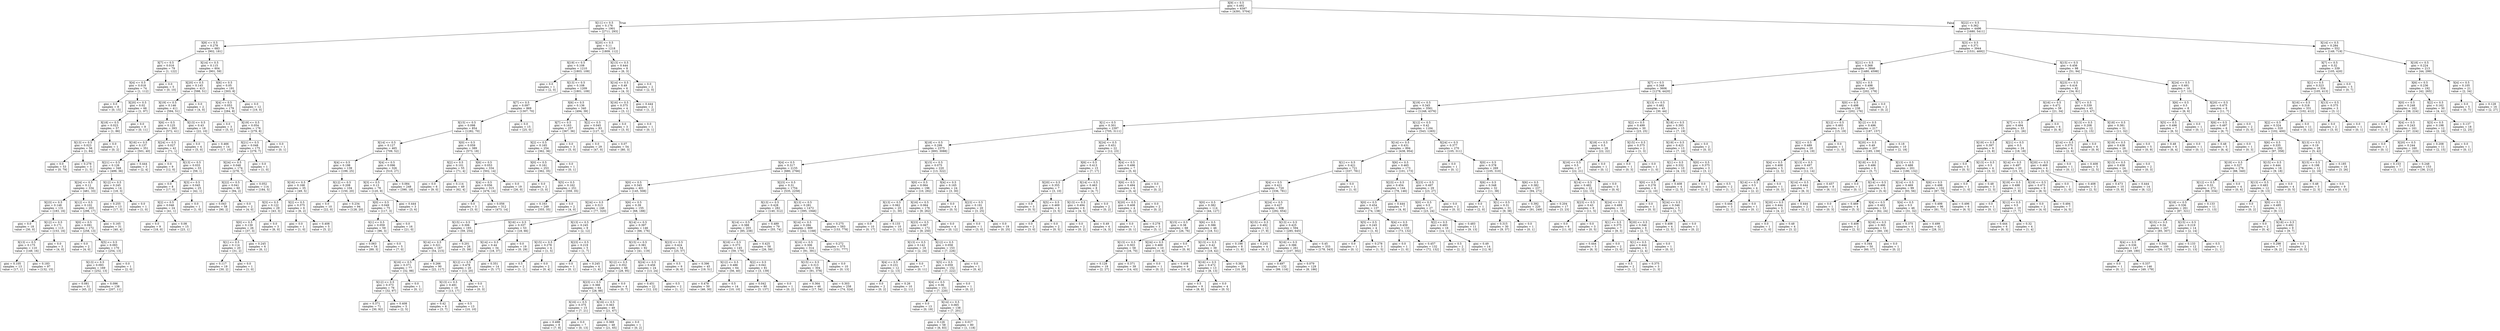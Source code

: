 digraph Tree {
node [shape=box] ;
0 [label="X[9] <= 0.5\ngini = 0.492\nsamples = 6397\nvalue = [4391, 5704]"] ;
1 [label="X[11] <= 0.5\ngini = 0.176\nsamples = 1901\nvalue = [2711, 293]"] ;
0 -> 1 [labeldistance=2.5, labelangle=45, headlabel="True"] ;
2 [label="X[8] <= 0.5\ngini = 0.278\nsamples = 683\nvalue = [902, 181]"] ;
1 -> 2 ;
3 [label="X[7] <= 0.5\ngini = 0.016\nsamples = 79\nvalue = [1, 122]"] ;
2 -> 3 ;
4 [label="X[4] <= 0.5\ngini = 0.018\nsamples = 74\nvalue = [1, 112]"] ;
3 -> 4 ;
5 [label="gini = 0.0\nsamples = 8\nvalue = [0, 15]"] ;
4 -> 5 ;
6 [label="X[20] <= 0.5\ngini = 0.02\nsamples = 66\nvalue = [1, 97]"] ;
4 -> 6 ;
7 [label="X[18] <= 0.5\ngini = 0.023\nsamples = 57\nvalue = [1, 86]"] ;
6 -> 7 ;
8 [label="X[13] <= 0.5\ngini = 0.023\nsamples = 56\nvalue = [1, 84]"] ;
7 -> 8 ;
9 [label="gini = 0.0\nsamples = 53\nvalue = [0, 79]"] ;
8 -> 9 ;
10 [label="gini = 0.278\nsamples = 3\nvalue = [1, 5]"] ;
8 -> 10 ;
11 [label="gini = 0.0\nsamples = 1\nvalue = [0, 2]"] ;
7 -> 11 ;
12 [label="gini = 0.0\nsamples = 9\nvalue = [0, 11]"] ;
6 -> 12 ;
13 [label="gini = 0.0\nsamples = 5\nvalue = [0, 10]"] ;
3 -> 13 ;
14 [label="X[14] <= 0.5\ngini = 0.115\nsamples = 604\nvalue = [901, 59]"] ;
2 -> 14 ;
15 [label="X[20] <= 0.5\ngini = 0.145\nsamples = 413\nvalue = [598, 51]"] ;
14 -> 15 ;
16 [label="X[19] <= 0.5\ngini = 0.146\nsamples = 411\nvalue = [594, 51]"] ;
15 -> 16 ;
17 [label="X[6] <= 0.5\ngini = 0.125\nsamples = 393\nvalue = [572, 41]"] ;
16 -> 17 ;
18 [label="X[16] <= 0.5\ngini = 0.137\nsamples = 351\nvalue = [501, 40]"] ;
17 -> 18 ;
19 [label="X[21] <= 0.5\ngini = 0.126\nsamples = 348\nvalue = [499, 36]"] ;
18 -> 19 ;
20 [label="X[24] <= 0.5\ngini = 0.12\nsamples = 334\nvalue = [481, 33]"] ;
19 -> 20 ;
21 [label="X[23] <= 0.5\ngini = 0.148\nsamples = 131\nvalue = [183, 16]"] ;
20 -> 21 ;
22 [label="gini = 0.0\nsamples = 18\nvalue = [30, 0]"] ;
21 -> 22 ;
23 [label="X[12] <= 0.5\ngini = 0.171\nsamples = 113\nvalue = [153, 16]"] ;
21 -> 23 ;
24 [label="X[13] <= 0.5\ngini = 0.175\nsamples = 110\nvalue = [149, 16]"] ;
23 -> 24 ;
25 [label="gini = 0.105\nsamples = 13\nvalue = [17, 1]"] ;
24 -> 25 ;
26 [label="gini = 0.183\nsamples = 97\nvalue = [132, 15]"] ;
24 -> 26 ;
27 [label="gini = 0.0\nsamples = 3\nvalue = [4, 0]"] ;
23 -> 27 ;
28 [label="X[12] <= 0.5\ngini = 0.102\nsamples = 203\nvalue = [298, 17]"] ;
20 -> 28 ;
29 [label="X[0] <= 0.5\ngini = 0.091\nsamples = 172\nvalue = [258, 13]"] ;
28 -> 29 ;
30 [label="gini = 0.0\nsamples = 2\nvalue = [4, 0]"] ;
29 -> 30 ;
31 [label="X[5] <= 0.5\ngini = 0.093\nsamples = 170\nvalue = [254, 13]"] ;
29 -> 31 ;
32 [label="X[13] <= 0.5\ngini = 0.093\nsamples = 169\nvalue = [252, 13]"] ;
31 -> 32 ;
33 [label="gini = 0.081\nsamples = 31\nvalue = [45, 2]"] ;
32 -> 33 ;
34 [label="gini = 0.096\nsamples = 138\nvalue = [207, 11]"] ;
32 -> 34 ;
35 [label="gini = 0.0\nsamples = 1\nvalue = [2, 0]"] ;
31 -> 35 ;
36 [label="gini = 0.165\nsamples = 31\nvalue = [40, 4]"] ;
28 -> 36 ;
37 [label="X[12] <= 0.5\ngini = 0.245\nsamples = 14\nvalue = [18, 3]"] ;
19 -> 37 ;
38 [label="gini = 0.255\nsamples = 13\nvalue = [17, 3]"] ;
37 -> 38 ;
39 [label="gini = 0.0\nsamples = 1\nvalue = [1, 0]"] ;
37 -> 39 ;
40 [label="gini = 0.444\nsamples = 3\nvalue = [2, 4]"] ;
18 -> 40 ;
41 [label="X[24] <= 0.5\ngini = 0.027\nsamples = 42\nvalue = [71, 1]"] ;
17 -> 41 ;
42 [label="gini = 0.0\nsamples = 9\nvalue = [12, 0]"] ;
41 -> 42 ;
43 [label="X[13] <= 0.5\ngini = 0.033\nsamples = 33\nvalue = [59, 1]"] ;
41 -> 43 ;
44 [label="gini = 0.0\nsamples = 8\nvalue = [17, 0]"] ;
43 -> 44 ;
45 [label="X[3] <= 0.5\ngini = 0.045\nsamples = 25\nvalue = [42, 1]"] ;
43 -> 45 ;
46 [label="X[2] <= 0.5\ngini = 0.046\nsamples = 24\nvalue = [41, 1]"] ;
45 -> 46 ;
47 [label="gini = 0.0\nsamples = 9\nvalue = [18, 0]"] ;
46 -> 47 ;
48 [label="gini = 0.08\nsamples = 15\nvalue = [23, 1]"] ;
46 -> 48 ;
49 [label="gini = 0.0\nsamples = 1\nvalue = [1, 0]"] ;
45 -> 49 ;
50 [label="X[13] <= 0.5\ngini = 0.43\nsamples = 18\nvalue = [22, 10]"] ;
16 -> 50 ;
51 [label="gini = 0.0\nsamples = 4\nvalue = [5, 0]"] ;
50 -> 51 ;
52 [label="gini = 0.466\nsamples = 14\nvalue = [17, 10]"] ;
50 -> 52 ;
53 [label="gini = 0.0\nsamples = 2\nvalue = [4, 0]"] ;
15 -> 53 ;
54 [label="X[6] <= 0.5\ngini = 0.05\nsamples = 191\nvalue = [303, 8]"] ;
14 -> 54 ;
55 [label="X[4] <= 0.5\ngini = 0.053\nsamples = 179\nvalue = [284, 8]"] ;
54 -> 55 ;
56 [label="gini = 0.0\nsamples = 3\nvalue = [5, 0]"] ;
55 -> 56 ;
57 [label="X[19] <= 0.5\ngini = 0.054\nsamples = 176\nvalue = [279, 8]"] ;
55 -> 57 ;
58 [label="X[21] <= 0.5\ngini = 0.048\nsamples = 175\nvalue = [279, 7]"] ;
57 -> 58 ;
59 [label="X[24] <= 0.5\ngini = 0.048\nsamples = 174\nvalue = [278, 7]"] ;
58 -> 59 ;
60 [label="X[22] <= 0.5\ngini = 0.041\nsamples = 60\nvalue = [94, 2]"] ;
59 -> 60 ;
61 [label="gini = 0.043\nsamples = 58\nvalue = [90, 2]"] ;
60 -> 61 ;
62 [label="gini = 0.0\nsamples = 2\nvalue = [4, 0]"] ;
60 -> 62 ;
63 [label="gini = 0.052\nsamples = 114\nvalue = [184, 5]"] ;
59 -> 63 ;
64 [label="gini = 0.0\nsamples = 1\nvalue = [1, 0]"] ;
58 -> 64 ;
65 [label="gini = 0.0\nsamples = 1\nvalue = [0, 1]"] ;
57 -> 65 ;
66 [label="gini = 0.0\nsamples = 12\nvalue = [19, 0]"] ;
54 -> 66 ;
67 [label="X[20] <= 0.5\ngini = 0.11\nsamples = 1218\nvalue = [1809, 112]"] ;
1 -> 67 ;
68 [label="X[19] <= 0.5\ngini = 0.108\nsamples = 1210\nvalue = [1803, 109]"] ;
67 -> 68 ;
69 [label="gini = 0.0\nsamples = 1\nvalue = [2, 0]"] ;
68 -> 69 ;
70 [label="X[13] <= 0.5\ngini = 0.108\nsamples = 1209\nvalue = [1801, 109]"] ;
68 -> 70 ;
71 [label="X[7] <= 0.5\ngini = 0.097\nsamples = 869\nvalue = [1307, 70]"] ;
70 -> 71 ;
72 [label="X[15] <= 0.5\ngini = 0.098\nsamples = 854\nvalue = [1282, 70]"] ;
71 -> 72 ;
73 [label="X[14] <= 0.5\ngini = 0.127\nsamples = 465\nvalue = [709, 52]"] ;
72 -> 73 ;
74 [label="X[4] <= 0.5\ngini = 0.198\nsamples = 139\nvalue = [199, 25]"] ;
73 -> 74 ;
75 [label="X[16] <= 0.5\ngini = 0.168\nsamples = 35\nvalue = [49, 5]"] ;
74 -> 75 ;
76 [label="X[3] <= 0.5\ngini = 0.122\nsamples = 29\nvalue = [43, 3]"] ;
75 -> 76 ;
77 [label="X[0] <= 0.5\ngini = 0.139\nsamples = 26\nvalue = [37, 3]"] ;
76 -> 77 ;
78 [label="X[1] <= 0.5\ngini = 0.114\nsamples = 20\nvalue = [31, 2]"] ;
77 -> 78 ;
79 [label="gini = 0.117\nsamples = 19\nvalue = [30, 2]"] ;
78 -> 79 ;
80 [label="gini = 0.0\nsamples = 1\nvalue = [1, 0]"] ;
78 -> 80 ;
81 [label="gini = 0.245\nsamples = 6\nvalue = [6, 1]"] ;
77 -> 81 ;
82 [label="gini = 0.0\nsamples = 3\nvalue = [6, 0]"] ;
76 -> 82 ;
83 [label="X[2] <= 0.5\ngini = 0.375\nsamples = 6\nvalue = [6, 2]"] ;
75 -> 83 ;
84 [label="gini = 0.0\nsamples = 1\nvalue = [1, 0]"] ;
83 -> 84 ;
85 [label="gini = 0.408\nsamples = 5\nvalue = [5, 2]"] ;
83 -> 85 ;
86 [label="X[12] <= 0.5\ngini = 0.208\nsamples = 104\nvalue = [150, 20]"] ;
74 -> 86 ;
87 [label="gini = 0.0\nsamples = 10\nvalue = [22, 0]"] ;
86 -> 87 ;
88 [label="gini = 0.234\nsamples = 94\nvalue = [128, 20]"] ;
86 -> 88 ;
89 [label="X[4] <= 0.5\ngini = 0.096\nsamples = 326\nvalue = [510, 27]"] ;
73 -> 89 ;
90 [label="X[3] <= 0.5\ngini = 0.13\nsamples = 78\nvalue = [120, 9]"] ;
89 -> 90 ;
91 [label="X[0] <= 0.5\ngini = 0.049\nsamples = 75\nvalue = [117, 3]"] ;
90 -> 91 ;
92 [label="X[1] <= 0.5\ngini = 0.059\nsamples = 59\nvalue = [96, 3]"] ;
91 -> 92 ;
93 [label="gini = 0.063\nsamples = 54\nvalue = [89, 3]"] ;
92 -> 93 ;
94 [label="gini = 0.0\nsamples = 5\nvalue = [7, 0]"] ;
92 -> 94 ;
95 [label="gini = 0.0\nsamples = 16\nvalue = [21, 0]"] ;
91 -> 95 ;
96 [label="gini = 0.444\nsamples = 3\nvalue = [3, 6]"] ;
90 -> 96 ;
97 [label="gini = 0.084\nsamples = 248\nvalue = [390, 18]"] ;
89 -> 97 ;
98 [label="X[0] <= 0.5\ngini = 0.059\nsamples = 389\nvalue = [573, 18]"] ;
72 -> 98 ;
99 [label="X[2] <= 0.5\ngini = 0.101\nsamples = 55\nvalue = [71, 4]"] ;
98 -> 99 ;
100 [label="gini = 0.0\nsamples = 6\nvalue = [9, 0]"] ;
99 -> 100 ;
101 [label="gini = 0.114\nsamples = 49\nvalue = [62, 4]"] ;
99 -> 101 ;
102 [label="X[6] <= 0.5\ngini = 0.053\nsamples = 334\nvalue = [502, 14]"] ;
98 -> 102 ;
103 [label="X[4] <= 0.5\ngini = 0.056\nsamples = 315\nvalue = [476, 14]"] ;
102 -> 103 ;
104 [label="gini = 0.0\nsamples = 3\nvalue = [3, 0]"] ;
103 -> 104 ;
105 [label="gini = 0.056\nsamples = 312\nvalue = [473, 14]"] ;
103 -> 105 ;
106 [label="gini = 0.0\nsamples = 19\nvalue = [26, 0]"] ;
102 -> 106 ;
107 [label="gini = 0.0\nsamples = 15\nvalue = [25, 0]"] ;
71 -> 107 ;
108 [label="X[6] <= 0.5\ngini = 0.136\nsamples = 340\nvalue = [494, 39]"] ;
70 -> 108 ;
109 [label="X[7] <= 0.5\ngini = 0.163\nsamples = 257\nvalue = [367, 36]"] ;
108 -> 109 ;
110 [label="X[2] <= 0.5\ngini = 0.165\nsamples = 254\nvalue = [362, 36]"] ;
109 -> 110 ;
111 [label="X[0] <= 0.5\ngini = 0.161\nsamples = 253\nvalue = [362, 35]"] ;
110 -> 111 ;
112 [label="gini = 0.0\nsamples = 2\nvalue = [3, 0]"] ;
111 -> 112 ;
113 [label="X[5] <= 0.5\ngini = 0.162\nsamples = 251\nvalue = [359, 35]"] ;
111 -> 113 ;
114 [label="gini = 0.163\nsamples = 249\nvalue = [355, 35]"] ;
113 -> 114 ;
115 [label="gini = 0.0\nsamples = 2\nvalue = [4, 0]"] ;
113 -> 115 ;
116 [label="gini = 0.0\nsamples = 1\nvalue = [0, 1]"] ;
110 -> 116 ;
117 [label="gini = 0.0\nsamples = 3\nvalue = [5, 0]"] ;
109 -> 117 ;
118 [label="X[2] <= 0.5\ngini = 0.045\nsamples = 83\nvalue = [127, 3]"] ;
108 -> 118 ;
119 [label="gini = 0.0\nsamples = 29\nvalue = [47, 0]"] ;
118 -> 119 ;
120 [label="gini = 0.07\nsamples = 54\nvalue = [80, 3]"] ;
118 -> 120 ;
121 [label="X[13] <= 0.5\ngini = 0.444\nsamples = 8\nvalue = [6, 3]"] ;
67 -> 121 ;
122 [label="X[14] <= 0.5\ngini = 0.49\nsamples = 6\nvalue = [4, 3]"] ;
121 -> 122 ;
123 [label="X[16] <= 0.5\ngini = 0.375\nsamples = 4\nvalue = [3, 1]"] ;
122 -> 123 ;
124 [label="gini = 0.0\nsamples = 3\nvalue = [3, 0]"] ;
123 -> 124 ;
125 [label="gini = 0.0\nsamples = 1\nvalue = [0, 1]"] ;
123 -> 125 ;
126 [label="gini = 0.444\nsamples = 2\nvalue = [1, 2]"] ;
122 -> 126 ;
127 [label="gini = 0.0\nsamples = 2\nvalue = [2, 0]"] ;
121 -> 127 ;
128 [label="X[22] <= 0.5\ngini = 0.362\nsamples = 4496\nvalue = [1680, 5411]"] ;
0 -> 128 [labeldistance=2.5, labelangle=-45, headlabel="False"] ;
129 [label="X[3] <= 0.5\ngini = 0.371\nsamples = 3944\nvalue = [1531, 4692]"] ;
128 -> 129 ;
130 [label="X[21] <= 0.5\ngini = 0.368\nsamples = 3846\nvalue = [1480, 4598]"] ;
129 -> 130 ;
131 [label="X[7] <= 0.5\ngini = 0.348\nsamples = 3606\nvalue = [1278, 4420]"] ;
130 -> 131 ;
132 [label="X[19] <= 0.5\ngini = 0.345\nsamples = 3561\nvalue = [1248, 4376]"] ;
131 -> 132 ;
133 [label="X[1] <= 0.5\ngini = 0.301\nsamples = 2397\nvalue = [705, 3111]"] ;
132 -> 133 ;
134 [label="X[18] <= 0.5\ngini = 0.299\nsamples = 2375\nvalue = [693, 3088]"] ;
133 -> 134 ;
135 [label="X[4] <= 0.5\ngini = 0.317\nsamples = 2155\nvalue = [680, 2766]"] ;
134 -> 135 ;
136 [label="X[0] <= 0.5\ngini = 0.345\nsamples = 401\nvalue = [145, 508]"] ;
135 -> 136 ;
137 [label="X[24] <= 0.5\ngini = 0.313\nsamples = 246\nvalue = [77, 320]"] ;
136 -> 137 ;
138 [label="X[15] <= 0.5\ngini = 0.306\nsamples = 193\nvalue = [59, 254]"] ;
137 -> 138 ;
139 [label="X[14] <= 0.5\ngini = 0.321\nsamples = 167\nvalue = [54, 215]"] ;
138 -> 139 ;
140 [label="X[16] <= 0.5\ngini = 0.371\nsamples = 77\nvalue = [32, 98]"] ;
139 -> 140 ;
141 [label="X[12] <= 0.5\ngini = 0.373\nsamples = 76\nvalue = [32, 97]"] ;
140 -> 141 ;
142 [label="gini = 0.371\nsamples = 71\nvalue = [30, 92]"] ;
141 -> 142 ;
143 [label="gini = 0.408\nsamples = 5\nvalue = [2, 5]"] ;
141 -> 143 ;
144 [label="gini = 0.0\nsamples = 1\nvalue = [0, 1]"] ;
140 -> 144 ;
145 [label="gini = 0.266\nsamples = 90\nvalue = [22, 117]"] ;
139 -> 145 ;
146 [label="gini = 0.201\nsamples = 26\nvalue = [5, 39]"] ;
138 -> 146 ;
147 [label="X[16] <= 0.5\ngini = 0.337\nsamples = 53\nvalue = [18, 66]"] ;
137 -> 147 ;
148 [label="X[14] <= 0.5\ngini = 0.44\nsamples = 34\nvalue = [18, 37]"] ;
147 -> 148 ;
149 [label="X[12] <= 0.5\ngini = 0.478\nsamples = 20\nvalue = [13, 20]"] ;
148 -> 149 ;
150 [label="X[13] <= 0.5\ngini = 0.491\nsamples = 19\nvalue = [13, 17]"] ;
149 -> 150 ;
151 [label="gini = 0.42\nsamples = 6\nvalue = [3, 7]"] ;
150 -> 151 ;
152 [label="gini = 0.5\nsamples = 13\nvalue = [10, 10]"] ;
150 -> 152 ;
153 [label="gini = 0.0\nsamples = 1\nvalue = [0, 3]"] ;
149 -> 153 ;
154 [label="gini = 0.351\nsamples = 14\nvalue = [5, 17]"] ;
148 -> 154 ;
155 [label="gini = 0.0\nsamples = 19\nvalue = [0, 29]"] ;
147 -> 155 ;
156 [label="X[6] <= 0.5\ngini = 0.39\nsamples = 155\nvalue = [68, 188]"] ;
136 -> 156 ;
157 [label="X[13] <= 0.5\ngini = 0.245\nsamples = 9\nvalue = [2, 12]"] ;
156 -> 157 ;
158 [label="X[15] <= 0.5\ngini = 0.278\nsamples = 4\nvalue = [1, 5]"] ;
157 -> 158 ;
159 [label="gini = 0.5\nsamples = 2\nvalue = [1, 1]"] ;
158 -> 159 ;
160 [label="gini = 0.0\nsamples = 2\nvalue = [0, 4]"] ;
158 -> 160 ;
161 [label="X[23] <= 0.5\ngini = 0.219\nsamples = 5\nvalue = [1, 7]"] ;
157 -> 161 ;
162 [label="gini = 0.0\nsamples = 1\nvalue = [0, 1]"] ;
161 -> 162 ;
163 [label="gini = 0.245\nsamples = 4\nvalue = [1, 6]"] ;
161 -> 163 ;
164 [label="X[14] <= 0.5\ngini = 0.397\nsamples = 146\nvalue = [66, 176]"] ;
156 -> 164 ;
165 [label="X[15] <= 0.5\ngini = 0.381\nsamples = 92\nvalue = [41, 119]"] ;
164 -> 165 ;
166 [label="X[12] <= 0.5\ngini = 0.352\nsamples = 68\nvalue = [28, 95]"] ;
165 -> 166 ;
167 [label="X[23] <= 0.5\ngini = 0.366\nsamples = 64\nvalue = [28, 88]"] ;
166 -> 167 ;
168 [label="X[16] <= 0.5\ngini = 0.375\nsamples = 15\nvalue = [7, 21]"] ;
167 -> 168 ;
169 [label="gini = 0.498\nsamples = 8\nvalue = [7, 8]"] ;
168 -> 169 ;
170 [label="gini = 0.0\nsamples = 7\nvalue = [0, 13]"] ;
168 -> 170 ;
171 [label="X[16] <= 0.5\ngini = 0.363\nsamples = 49\nvalue = [21, 67]"] ;
167 -> 171 ;
172 [label="gini = 0.369\nsamples = 48\nvalue = [21, 65]"] ;
171 -> 172 ;
173 [label="gini = 0.0\nsamples = 1\nvalue = [0, 2]"] ;
171 -> 173 ;
174 [label="gini = 0.0\nsamples = 4\nvalue = [0, 7]"] ;
166 -> 174 ;
175 [label="X[24] <= 0.5\ngini = 0.456\nsamples = 24\nvalue = [13, 24]"] ;
165 -> 175 ;
176 [label="gini = 0.451\nsamples = 22\nvalue = [12, 23]"] ;
175 -> 176 ;
177 [label="gini = 0.5\nsamples = 2\nvalue = [1, 1]"] ;
175 -> 177 ;
178 [label="X[23] <= 0.5\ngini = 0.424\nsamples = 54\nvalue = [25, 57]"] ;
164 -> 178 ;
179 [label="gini = 0.5\nsamples = 9\nvalue = [6, 6]"] ;
178 -> 179 ;
180 [label="gini = 0.396\nsamples = 45\nvalue = [19, 51]"] ;
178 -> 180 ;
181 [label="X[23] <= 0.5\ngini = 0.31\nsamples = 1754\nvalue = [535, 2258]"] ;
135 -> 181 ;
182 [label="X[13] <= 0.5\ngini = 0.428\nsamples = 282\nvalue = [140, 312]"] ;
181 -> 182 ;
183 [label="X[14] <= 0.5\ngini = 0.388\nsamples = 203\nvalue = [85, 238]"] ;
182 -> 183 ;
184 [label="X[16] <= 0.5\ngini = 0.373\nsamples = 145\nvalue = [59, 179]"] ;
183 -> 184 ;
185 [label="X[12] <= 0.5\ngini = 0.486\nsamples = 64\nvalue = [56, 40]"] ;
184 -> 185 ;
186 [label="gini = 0.478\nsamples = 50\nvalue = [46, 30]"] ;
185 -> 186 ;
187 [label="gini = 0.5\nsamples = 14\nvalue = [10, 10]"] ;
185 -> 187 ;
188 [label="X[2] <= 0.5\ngini = 0.041\nsamples = 81\nvalue = [3, 139]"] ;
184 -> 188 ;
189 [label="gini = 0.042\nsamples = 80\nvalue = [3, 137]"] ;
188 -> 189 ;
190 [label="gini = 0.0\nsamples = 1\nvalue = [0, 2]"] ;
188 -> 190 ;
191 [label="gini = 0.425\nsamples = 58\nvalue = [26, 59]"] ;
183 -> 191 ;
192 [label="gini = 0.489\nsamples = 79\nvalue = [55, 74]"] ;
182 -> 192 ;
193 [label="X[13] <= 0.5\ngini = 0.281\nsamples = 1472\nvalue = [395, 1946]"] ;
181 -> 193 ;
194 [label="X[14] <= 0.5\ngini = 0.284\nsamples = 889\nvalue = [242, 1168]"] ;
193 -> 194 ;
195 [label="X[16] <= 0.5\ngini = 0.306\nsamples = 314\nvalue = [91, 391]"] ;
194 -> 195 ;
196 [label="X[15] <= 0.5\ngini = 0.313\nsamples = 304\nvalue = [91, 378]"] ;
195 -> 196 ;
197 [label="gini = 0.364\nsamples = 46\nvalue = [17, 54]"] ;
196 -> 197 ;
198 [label="gini = 0.303\nsamples = 258\nvalue = [74, 324]"] ;
196 -> 198 ;
199 [label="gini = 0.0\nsamples = 10\nvalue = [0, 13]"] ;
195 -> 199 ;
200 [label="gini = 0.272\nsamples = 575\nvalue = [151, 777]"] ;
194 -> 200 ;
201 [label="gini = 0.275\nsamples = 583\nvalue = [153, 778]"] ;
193 -> 201 ;
202 [label="X[15] <= 0.5\ngini = 0.075\nsamples = 220\nvalue = [13, 322]"] ;
134 -> 202 ;
203 [label="X[0] <= 0.5\ngini = 0.064\nsamples = 196\nvalue = [10, 292]"] ;
202 -> 203 ;
204 [label="X[13] <= 0.5\ngini = 0.062\nsamples = 20\nvalue = [1, 30]"] ;
203 -> 204 ;
205 [label="gini = 0.0\nsamples = 10\nvalue = [0, 17]"] ;
204 -> 205 ;
206 [label="gini = 0.133\nsamples = 10\nvalue = [1, 13]"] ;
204 -> 206 ;
207 [label="X[16] <= 0.5\ngini = 0.064\nsamples = 176\nvalue = [9, 262]"] ;
203 -> 207 ;
208 [label="X[23] <= 0.5\ngini = 0.067\nsamples = 172\nvalue = [9, 250]"] ;
207 -> 208 ;
209 [label="X[13] <= 0.5\ngini = 0.142\nsamples = 19\nvalue = [2, 24]"] ;
208 -> 209 ;
210 [label="X[4] <= 0.5\ngini = 0.231\nsamples = 12\nvalue = [2, 13]"] ;
209 -> 210 ;
211 [label="gini = 0.0\nsamples = 2\nvalue = [0, 2]"] ;
210 -> 211 ;
212 [label="gini = 0.26\nsamples = 10\nvalue = [2, 11]"] ;
210 -> 212 ;
213 [label="gini = 0.0\nsamples = 7\nvalue = [0, 11]"] ;
209 -> 213 ;
214 [label="X[12] <= 0.5\ngini = 0.058\nsamples = 153\nvalue = [7, 226]"] ;
208 -> 214 ;
215 [label="X[5] <= 0.5\ngini = 0.059\nsamples = 152\nvalue = [7, 222]"] ;
214 -> 215 ;
216 [label="X[4] <= 0.5\ngini = 0.06\nsamples = 151\nvalue = [7, 220]"] ;
215 -> 216 ;
217 [label="gini = 0.0\nsamples = 13\nvalue = [0, 19]"] ;
216 -> 217 ;
218 [label="X[14] <= 0.5\ngini = 0.065\nsamples = 138\nvalue = [7, 201]"] ;
216 -> 218 ;
219 [label="gini = 0.126\nsamples = 58\nvalue = [6, 83]"] ;
218 -> 219 ;
220 [label="gini = 0.017\nsamples = 80\nvalue = [1, 118]"] ;
218 -> 220 ;
221 [label="gini = 0.0\nsamples = 1\nvalue = [0, 2]"] ;
215 -> 221 ;
222 [label="gini = 0.0\nsamples = 1\nvalue = [0, 4]"] ;
214 -> 222 ;
223 [label="gini = 0.0\nsamples = 4\nvalue = [0, 12]"] ;
207 -> 223 ;
224 [label="X[4] <= 0.5\ngini = 0.165\nsamples = 24\nvalue = [3, 30]"] ;
202 -> 224 ;
225 [label="gini = 0.0\nsamples = 4\nvalue = [0, 5]"] ;
224 -> 225 ;
226 [label="X[23] <= 0.5\ngini = 0.191\nsamples = 20\nvalue = [3, 25]"] ;
224 -> 226 ;
227 [label="gini = 0.0\nsamples = 1\nvalue = [3, 0]"] ;
226 -> 227 ;
228 [label="gini = 0.0\nsamples = 19\nvalue = [0, 25]"] ;
226 -> 228 ;
229 [label="X[24] <= 0.5\ngini = 0.451\nsamples = 22\nvalue = [12, 23]"] ;
133 -> 229 ;
230 [label="X[6] <= 0.5\ngini = 0.413\nsamples = 15\nvalue = [7, 17]"] ;
229 -> 230 ;
231 [label="X[20] <= 0.5\ngini = 0.355\nsamples = 7\nvalue = [3, 10]"] ;
230 -> 231 ;
232 [label="gini = 0.0\nsamples = 3\nvalue = [0, 5]"] ;
231 -> 232 ;
233 [label="X[5] <= 0.5\ngini = 0.469\nsamples = 4\nvalue = [3, 5]"] ;
231 -> 233 ;
234 [label="gini = 0.0\nsamples = 2\nvalue = [3, 0]"] ;
233 -> 234 ;
235 [label="gini = 0.0\nsamples = 2\nvalue = [0, 5]"] ;
233 -> 235 ;
236 [label="X[14] <= 0.5\ngini = 0.463\nsamples = 8\nvalue = [4, 7]"] ;
230 -> 236 ;
237 [label="X[13] <= 0.5\ngini = 0.494\nsamples = 6\nvalue = [4, 5]"] ;
236 -> 237 ;
238 [label="gini = 0.0\nsamples = 2\nvalue = [0, 2]"] ;
237 -> 238 ;
239 [label="gini = 0.49\nsamples = 4\nvalue = [4, 3]"] ;
237 -> 239 ;
240 [label="gini = 0.0\nsamples = 2\nvalue = [0, 2]"] ;
236 -> 240 ;
241 [label="X[4] <= 0.5\ngini = 0.496\nsamples = 7\nvalue = [5, 6]"] ;
229 -> 241 ;
242 [label="X[6] <= 0.5\ngini = 0.494\nsamples = 6\nvalue = [5, 4]"] ;
241 -> 242 ;
243 [label="X[20] <= 0.5\ngini = 0.408\nsamples = 4\nvalue = [5, 2]"] ;
242 -> 243 ;
244 [label="gini = 0.0\nsamples = 1\nvalue = [0, 1]"] ;
243 -> 244 ;
245 [label="gini = 0.278\nsamples = 3\nvalue = [5, 1]"] ;
243 -> 245 ;
246 [label="gini = 0.0\nsamples = 2\nvalue = [0, 2]"] ;
242 -> 246 ;
247 [label="gini = 0.0\nsamples = 1\nvalue = [0, 2]"] ;
241 -> 247 ;
248 [label="X[12] <= 0.5\ngini = 0.42\nsamples = 1164\nvalue = [543, 1265]"] ;
132 -> 248 ;
249 [label="X[14] <= 0.5\ngini = 0.431\nsamples = 894\nvalue = [438, 954]"] ;
248 -> 249 ;
250 [label="X[1] <= 0.5\ngini = 0.421\nsamples = 721\nvalue = [337, 781]"] ;
249 -> 250 ;
251 [label="X[4] <= 0.5\ngini = 0.421\nsamples = 720\nvalue = [336, 781]"] ;
250 -> 251 ;
252 [label="X[0] <= 0.5\ngini = 0.382\nsamples = 114\nvalue = [44, 127]"] ;
251 -> 252 ;
253 [label="X[15] <= 0.5\ngini = 0.38\nsamples = 68\nvalue = [26, 76]"] ;
252 -> 253 ;
254 [label="X[13] <= 0.5\ngini = 0.303\nsamples = 58\nvalue = [16, 70]"] ;
253 -> 254 ;
255 [label="gini = 0.128\nsamples = 19\nvalue = [2, 27]"] ;
254 -> 255 ;
256 [label="gini = 0.371\nsamples = 39\nvalue = [14, 43]"] ;
254 -> 256 ;
257 [label="X[24] <= 0.5\ngini = 0.469\nsamples = 10\nvalue = [10, 6]"] ;
253 -> 257 ;
258 [label="gini = 0.0\nsamples = 1\nvalue = [0, 2]"] ;
257 -> 258 ;
259 [label="gini = 0.408\nsamples = 9\nvalue = [10, 4]"] ;
257 -> 259 ;
260 [label="X[6] <= 0.5\ngini = 0.386\nsamples = 46\nvalue = [18, 51]"] ;
252 -> 260 ;
261 [label="gini = 0.0\nsamples = 7\nvalue = [0, 9]"] ;
260 -> 261 ;
262 [label="X[13] <= 0.5\ngini = 0.42\nsamples = 39\nvalue = [18, 42]"] ;
260 -> 262 ;
263 [label="X[16] <= 0.5\ngini = 0.472\nsamples = 13\nvalue = [8, 13]"] ;
262 -> 263 ;
264 [label="gini = 0.5\nsamples = 9\nvalue = [8, 8]"] ;
263 -> 264 ;
265 [label="gini = 0.0\nsamples = 4\nvalue = [0, 5]"] ;
263 -> 265 ;
266 [label="gini = 0.381\nsamples = 26\nvalue = [10, 29]"] ;
262 -> 266 ;
267 [label="X[24] <= 0.5\ngini = 0.427\nsamples = 606\nvalue = [292, 654]"] ;
251 -> 267 ;
268 [label="X[15] <= 0.5\ngini = 0.492\nsamples = 12\nvalue = [7, 9]"] ;
267 -> 268 ;
269 [label="gini = 0.198\nsamples = 8\nvalue = [1, 8]"] ;
268 -> 269 ;
270 [label="gini = 0.245\nsamples = 4\nvalue = [6, 1]"] ;
268 -> 270 ;
271 [label="X[13] <= 0.5\ngini = 0.425\nsamples = 594\nvalue = [285, 645]"] ;
267 -> 271 ;
272 [label="X[16] <= 0.5\ngini = 0.386\nsamples = 261\nvalue = [107, 302]"] ;
271 -> 272 ;
273 [label="gini = 0.497\nsamples = 132\nvalue = [99, 116]"] ;
272 -> 273 ;
274 [label="gini = 0.079\nsamples = 129\nvalue = [8, 186]"] ;
272 -> 274 ;
275 [label="gini = 0.45\nsamples = 333\nvalue = [178, 343]"] ;
271 -> 275 ;
276 [label="gini = 0.0\nsamples = 1\nvalue = [1, 0]"] ;
250 -> 276 ;
277 [label="X[6] <= 0.5\ngini = 0.465\nsamples = 173\nvalue = [101, 173]"] ;
249 -> 277 ;
278 [label="X[23] <= 0.5\ngini = 0.454\nsamples = 144\nvalue = [78, 146]"] ;
277 -> 278 ;
279 [label="X[0] <= 0.5\ngini = 0.454\nsamples = 137\nvalue = [74, 138]"] ;
278 -> 279 ;
280 [label="X[5] <= 0.5\ngini = 0.245\nsamples = 4\nvalue = [1, 6]"] ;
279 -> 280 ;
281 [label="gini = 0.0\nsamples = 1\nvalue = [0, 1]"] ;
280 -> 281 ;
282 [label="gini = 0.278\nsamples = 3\nvalue = [1, 5]"] ;
280 -> 282 ;
283 [label="X[4] <= 0.5\ngini = 0.459\nsamples = 133\nvalue = [73, 132]"] ;
279 -> 283 ;
284 [label="gini = 0.0\nsamples = 1\nvalue = [1, 0]"] ;
283 -> 284 ;
285 [label="gini = 0.457\nsamples = 132\nvalue = [72, 132]"] ;
283 -> 285 ;
286 [label="gini = 0.444\nsamples = 7\nvalue = [4, 8]"] ;
278 -> 286 ;
287 [label="X[23] <= 0.5\ngini = 0.497\nsamples = 29\nvalue = [23, 27]"] ;
277 -> 287 ;
288 [label="X[0] <= 0.5\ngini = 0.5\nsamples = 27\nvalue = [23, 24]"] ;
287 -> 288 ;
289 [label="X[2] <= 0.5\ngini = 0.493\nsamples = 16\nvalue = [14, 11]"] ;
288 -> 289 ;
290 [label="gini = 0.5\nsamples = 2\nvalue = [2, 2]"] ;
289 -> 290 ;
291 [label="gini = 0.49\nsamples = 14\nvalue = [12, 9]"] ;
289 -> 291 ;
292 [label="gini = 0.483\nsamples = 11\nvalue = [9, 13]"] ;
288 -> 292 ;
293 [label="gini = 0.0\nsamples = 2\nvalue = [0, 3]"] ;
287 -> 293 ;
294 [label="X[24] <= 0.5\ngini = 0.377\nsamples = 270\nvalue = [105, 311]"] ;
248 -> 294 ;
295 [label="gini = 0.0\nsamples = 1\nvalue = [0, 1]"] ;
294 -> 295 ;
296 [label="X[0] <= 0.5\ngini = 0.378\nsamples = 269\nvalue = [105, 310]"] ;
294 -> 296 ;
297 [label="X[6] <= 0.5\ngini = 0.348\nsamples = 32\nvalue = [11, 38]"] ;
296 -> 297 ;
298 [label="gini = 0.0\nsamples = 1\nvalue = [2, 0]"] ;
297 -> 298 ;
299 [label="X[1] <= 0.5\ngini = 0.31\nsamples = 31\nvalue = [9, 38]"] ;
297 -> 299 ;
300 [label="gini = 0.315\nsamples = 30\nvalue = [9, 37]"] ;
299 -> 300 ;
301 [label="gini = 0.0\nsamples = 1\nvalue = [0, 1]"] ;
299 -> 301 ;
302 [label="X[6] <= 0.5\ngini = 0.382\nsamples = 237\nvalue = [94, 272]"] ;
296 -> 302 ;
303 [label="gini = 0.392\nsamples = 220\nvalue = [91, 249]"] ;
302 -> 303 ;
304 [label="gini = 0.204\nsamples = 17\nvalue = [3, 23]"] ;
302 -> 304 ;
305 [label="X[13] <= 0.5\ngini = 0.482\nsamples = 45\nvalue = [30, 44]"] ;
131 -> 305 ;
306 [label="X[2] <= 0.5\ngini = 0.499\nsamples = 30\nvalue = [23, 25]"] ;
305 -> 306 ;
307 [label="X[18] <= 0.5\ngini = 0.5\nsamples = 28\nvalue = [22, 22]"] ;
306 -> 307 ;
308 [label="X[16] <= 0.5\ngini = 0.5\nsamples = 27\nvalue = [22, 21]"] ;
307 -> 308 ;
309 [label="X[14] <= 0.5\ngini = 0.482\nsamples = 22\nvalue = [22, 15]"] ;
308 -> 309 ;
310 [label="X[23] <= 0.5\ngini = 0.43\nsamples = 9\nvalue = [11, 5]"] ;
309 -> 310 ;
311 [label="gini = 0.0\nsamples = 6\nvalue = [11, 0]"] ;
310 -> 311 ;
312 [label="gini = 0.0\nsamples = 3\nvalue = [0, 5]"] ;
310 -> 312 ;
313 [label="X[24] <= 0.5\ngini = 0.499\nsamples = 13\nvalue = [11, 10]"] ;
309 -> 313 ;
314 [label="X[1] <= 0.5\ngini = 0.375\nsamples = 7\nvalue = [9, 3]"] ;
313 -> 314 ;
315 [label="gini = 0.444\nsamples = 5\nvalue = [6, 3]"] ;
314 -> 315 ;
316 [label="gini = 0.0\nsamples = 2\nvalue = [3, 0]"] ;
314 -> 316 ;
317 [label="X[20] <= 0.5\ngini = 0.346\nsamples = 6\nvalue = [2, 7]"] ;
313 -> 317 ;
318 [label="X[1] <= 0.5\ngini = 0.444\nsamples = 5\nvalue = [2, 4]"] ;
317 -> 318 ;
319 [label="gini = 0.5\nsamples = 2\nvalue = [1, 1]"] ;
318 -> 319 ;
320 [label="gini = 0.375\nsamples = 3\nvalue = [1, 3]"] ;
318 -> 320 ;
321 [label="gini = 0.0\nsamples = 1\nvalue = [0, 3]"] ;
317 -> 321 ;
322 [label="gini = 0.0\nsamples = 5\nvalue = [0, 6]"] ;
308 -> 322 ;
323 [label="gini = 0.0\nsamples = 1\nvalue = [0, 1]"] ;
307 -> 323 ;
324 [label="X[15] <= 0.5\ngini = 0.375\nsamples = 2\nvalue = [1, 3]"] ;
306 -> 324 ;
325 [label="gini = 0.0\nsamples = 1\nvalue = [0, 3]"] ;
324 -> 325 ;
326 [label="gini = 0.0\nsamples = 1\nvalue = [1, 0]"] ;
324 -> 326 ;
327 [label="X[18] <= 0.5\ngini = 0.393\nsamples = 15\nvalue = [7, 19]"] ;
305 -> 327 ;
328 [label="X[19] <= 0.5\ngini = 0.423\nsamples = 13\nvalue = [7, 16]"] ;
327 -> 328 ;
329 [label="X[1] <= 0.5\ngini = 0.332\nsamples = 10\nvalue = [4, 15]"] ;
328 -> 329 ;
330 [label="X[0] <= 0.5\ngini = 0.278\nsamples = 6\nvalue = [2, 10]"] ;
329 -> 330 ;
331 [label="gini = 0.0\nsamples = 1\nvalue = [0, 3]"] ;
330 -> 331 ;
332 [label="X[24] <= 0.5\ngini = 0.346\nsamples = 5\nvalue = [2, 7]"] ;
330 -> 332 ;
333 [label="gini = 0.408\nsamples = 4\nvalue = [2, 5]"] ;
332 -> 333 ;
334 [label="gini = 0.0\nsamples = 1\nvalue = [0, 2]"] ;
332 -> 334 ;
335 [label="gini = 0.408\nsamples = 4\nvalue = [2, 5]"] ;
329 -> 335 ;
336 [label="X[0] <= 0.5\ngini = 0.375\nsamples = 3\nvalue = [3, 1]"] ;
328 -> 336 ;
337 [label="gini = 0.0\nsamples = 1\nvalue = [2, 0]"] ;
336 -> 337 ;
338 [label="gini = 0.5\nsamples = 2\nvalue = [1, 1]"] ;
336 -> 338 ;
339 [label="gini = 0.0\nsamples = 2\nvalue = [0, 3]"] ;
327 -> 339 ;
340 [label="X[5] <= 0.5\ngini = 0.498\nsamples = 240\nvalue = [202, 178]"] ;
130 -> 340 ;
341 [label="X[0] <= 0.5\ngini = 0.498\nsamples = 238\nvalue = [202, 176]"] ;
340 -> 341 ;
342 [label="X[12] <= 0.5\ngini = 0.493\nsamples = 21\nvalue = [15, 19]"] ;
341 -> 342 ;
343 [label="X[2] <= 0.5\ngini = 0.489\nsamples = 20\nvalue = [14, 19]"] ;
342 -> 343 ;
344 [label="X[4] <= 0.5\ngini = 0.408\nsamples = 5\nvalue = [2, 5]"] ;
343 -> 344 ;
345 [label="X[14] <= 0.5\ngini = 0.5\nsamples = 4\nvalue = [2, 2]"] ;
344 -> 345 ;
346 [label="gini = 0.444\nsamples = 3\nvalue = [2, 1]"] ;
345 -> 346 ;
347 [label="gini = 0.0\nsamples = 1\nvalue = [0, 1]"] ;
345 -> 347 ;
348 [label="gini = 0.0\nsamples = 1\nvalue = [0, 3]"] ;
344 -> 348 ;
349 [label="X[13] <= 0.5\ngini = 0.497\nsamples = 15\nvalue = [12, 14]"] ;
343 -> 349 ;
350 [label="X[14] <= 0.5\ngini = 0.444\nsamples = 7\nvalue = [6, 3]"] ;
349 -> 350 ;
351 [label="X[20] <= 0.5\ngini = 0.444\nsamples = 5\nvalue = [4, 2]"] ;
350 -> 351 ;
352 [label="gini = 0.0\nsamples = 1\nvalue = [1, 0]"] ;
351 -> 352 ;
353 [label="gini = 0.48\nsamples = 4\nvalue = [3, 2]"] ;
351 -> 353 ;
354 [label="gini = 0.444\nsamples = 2\nvalue = [2, 1]"] ;
350 -> 354 ;
355 [label="gini = 0.457\nsamples = 8\nvalue = [6, 11]"] ;
349 -> 355 ;
356 [label="gini = 0.0\nsamples = 1\nvalue = [1, 0]"] ;
342 -> 356 ;
357 [label="X[12] <= 0.5\ngini = 0.496\nsamples = 217\nvalue = [187, 157]"] ;
341 -> 357 ;
358 [label="X[20] <= 0.5\ngini = 0.49\nsamples = 207\nvalue = [185, 139]"] ;
357 -> 358 ;
359 [label="X[18] <= 0.5\ngini = 0.486\nsamples = 6\nvalue = [5, 7]"] ;
358 -> 359 ;
360 [label="gini = 0.0\nsamples = 1\nvalue = [0, 1]"] ;
359 -> 360 ;
361 [label="X[14] <= 0.5\ngini = 0.496\nsamples = 5\nvalue = [5, 6]"] ;
359 -> 361 ;
362 [label="gini = 0.0\nsamples = 1\nvalue = [0, 3]"] ;
361 -> 362 ;
363 [label="gini = 0.469\nsamples = 4\nvalue = [5, 3]"] ;
361 -> 363 ;
364 [label="X[13] <= 0.5\ngini = 0.488\nsamples = 201\nvalue = [180, 132]"] ;
358 -> 364 ;
365 [label="X[14] <= 0.5\ngini = 0.469\nsamples = 99\nvalue = [93, 56]"] ;
364 -> 365 ;
366 [label="X[4] <= 0.5\ngini = 0.402\nsamples = 53\nvalue = [62, 24]"] ;
365 -> 366 ;
367 [label="gini = 0.408\nsamples = 2\nvalue = [2, 5]"] ;
366 -> 367 ;
368 [label="X[16] <= 0.5\ngini = 0.365\nsamples = 51\nvalue = [60, 19]"] ;
366 -> 368 ;
369 [label="gini = 0.344\nsamples = 50\nvalue = [60, 17]"] ;
368 -> 369 ;
370 [label="gini = 0.0\nsamples = 1\nvalue = [0, 2]"] ;
368 -> 370 ;
371 [label="X[4] <= 0.5\ngini = 0.5\nsamples = 46\nvalue = [31, 32]"] ;
365 -> 371 ;
372 [label="gini = 0.375\nsamples = 4\nvalue = [3, 1]"] ;
371 -> 372 ;
373 [label="gini = 0.499\nsamples = 42\nvalue = [28, 31]"] ;
371 -> 373 ;
374 [label="X[6] <= 0.5\ngini = 0.498\nsamples = 102\nvalue = [87, 76]"] ;
364 -> 374 ;
375 [label="gini = 0.498\nsamples = 96\nvalue = [81, 71]"] ;
374 -> 375 ;
376 [label="gini = 0.496\nsamples = 6\nvalue = [6, 5]"] ;
374 -> 376 ;
377 [label="gini = 0.18\nsamples = 10\nvalue = [2, 18]"] ;
357 -> 377 ;
378 [label="gini = 0.0\nsamples = 2\nvalue = [0, 2]"] ;
340 -> 378 ;
379 [label="X[15] <= 0.5\ngini = 0.456\nsamples = 98\nvalue = [51, 94]"] ;
129 -> 379 ;
380 [label="X[23] <= 0.5\ngini = 0.416\nsamples = 82\nvalue = [34, 81]"] ;
379 -> 380 ;
381 [label="X[16] <= 0.5\ngini = 0.472\nsamples = 39\nvalue = [21, 34]"] ;
380 -> 381 ;
382 [label="X[7] <= 0.5\ngini = 0.494\nsamples = 33\nvalue = [21, 26]"] ;
381 -> 382 ;
383 [label="X[19] <= 0.5\ngini = 0.397\nsamples = 9\nvalue = [3, 8]"] ;
382 -> 383 ;
384 [label="gini = 0.0\nsamples = 5\nvalue = [0, 5]"] ;
383 -> 384 ;
385 [label="X[13] <= 0.5\ngini = 0.5\nsamples = 4\nvalue = [3, 3]"] ;
383 -> 385 ;
386 [label="gini = 0.0\nsamples = 1\nvalue = [1, 0]"] ;
385 -> 386 ;
387 [label="gini = 0.48\nsamples = 3\nvalue = [2, 3]"] ;
385 -> 387 ;
388 [label="X[21] <= 0.5\ngini = 0.5\nsamples = 24\nvalue = [18, 18]"] ;
382 -> 388 ;
389 [label="X[14] <= 0.5\ngini = 0.497\nsamples = 20\nvalue = [15, 13]"] ;
388 -> 389 ;
390 [label="X[19] <= 0.5\ngini = 0.498\nsamples = 11\nvalue = [7, 8]"] ;
389 -> 390 ;
391 [label="gini = 0.0\nsamples = 1\nvalue = [0, 1]"] ;
390 -> 391 ;
392 [label="X[12] <= 0.5\ngini = 0.5\nsamples = 10\nvalue = [7, 7]"] ;
390 -> 392 ;
393 [label="gini = 0.444\nsamples = 6\nvalue = [6, 3]"] ;
392 -> 393 ;
394 [label="gini = 0.32\nsamples = 4\nvalue = [1, 4]"] ;
392 -> 394 ;
395 [label="X[19] <= 0.5\ngini = 0.473\nsamples = 9\nvalue = [8, 5]"] ;
389 -> 395 ;
396 [label="gini = 0.0\nsamples = 2\nvalue = [4, 0]"] ;
395 -> 396 ;
397 [label="gini = 0.494\nsamples = 7\nvalue = [4, 5]"] ;
395 -> 397 ;
398 [label="X[20] <= 0.5\ngini = 0.469\nsamples = 4\nvalue = [3, 5]"] ;
388 -> 398 ;
399 [label="gini = 0.0\nsamples = 1\nvalue = [1, 0]"] ;
398 -> 399 ;
400 [label="gini = 0.408\nsamples = 3\nvalue = [2, 5]"] ;
398 -> 400 ;
401 [label="gini = 0.0\nsamples = 6\nvalue = [0, 8]"] ;
381 -> 401 ;
402 [label="X[7] <= 0.5\ngini = 0.339\nsamples = 43\nvalue = [13, 47]"] ;
380 -> 402 ;
403 [label="X[13] <= 0.5\ngini = 0.208\nsamples = 12\nvalue = [2, 15]"] ;
402 -> 403 ;
404 [label="X[14] <= 0.5\ngini = 0.375\nsamples = 6\nvalue = [2, 6]"] ;
403 -> 404 ;
405 [label="gini = 0.0\nsamples = 1\nvalue = [0, 1]"] ;
404 -> 405 ;
406 [label="gini = 0.408\nsamples = 5\nvalue = [2, 5]"] ;
404 -> 406 ;
407 [label="gini = 0.0\nsamples = 6\nvalue = [0, 9]"] ;
403 -> 407 ;
408 [label="X[18] <= 0.5\ngini = 0.381\nsamples = 31\nvalue = [11, 32]"] ;
402 -> 408 ;
409 [label="X[19] <= 0.5\ngini = 0.438\nsamples = 26\nvalue = [11, 23]"] ;
408 -> 409 ;
410 [label="X[13] <= 0.5\ngini = 0.458\nsamples = 24\nvalue = [11, 20]"] ;
409 -> 410 ;
411 [label="gini = 0.473\nsamples = 10\nvalue = [5, 8]"] ;
410 -> 411 ;
412 [label="gini = 0.444\nsamples = 14\nvalue = [6, 12]"] ;
410 -> 412 ;
413 [label="gini = 0.0\nsamples = 2\nvalue = [0, 3]"] ;
409 -> 413 ;
414 [label="gini = 0.0\nsamples = 5\nvalue = [0, 9]"] ;
408 -> 414 ;
415 [label="X[24] <= 0.5\ngini = 0.491\nsamples = 16\nvalue = [17, 13]"] ;
379 -> 415 ;
416 [label="X[6] <= 0.5\ngini = 0.5\nsamples = 8\nvalue = [6, 6]"] ;
415 -> 416 ;
417 [label="X[5] <= 0.5\ngini = 0.496\nsamples = 7\nvalue = [6, 5]"] ;
416 -> 417 ;
418 [label="gini = 0.48\nsamples = 6\nvalue = [6, 4]"] ;
417 -> 418 ;
419 [label="gini = 0.0\nsamples = 1\nvalue = [0, 1]"] ;
417 -> 419 ;
420 [label="gini = 0.0\nsamples = 1\nvalue = [0, 1]"] ;
416 -> 420 ;
421 [label="X[20] <= 0.5\ngini = 0.475\nsamples = 8\nvalue = [11, 7]"] ;
415 -> 421 ;
422 [label="X[6] <= 0.5\ngini = 0.497\nsamples = 6\nvalue = [6, 7]"] ;
421 -> 422 ;
423 [label="gini = 0.48\nsamples = 5\nvalue = [6, 4]"] ;
422 -> 423 ;
424 [label="gini = 0.0\nsamples = 1\nvalue = [0, 3]"] ;
422 -> 424 ;
425 [label="gini = 0.0\nsamples = 2\nvalue = [5, 0]"] ;
421 -> 425 ;
426 [label="X[14] <= 0.5\ngini = 0.284\nsamples = 552\nvalue = [149, 719]"] ;
128 -> 426 ;
427 [label="X[7] <= 0.5\ngini = 0.32\nsamples = 339\nvalue = [105, 420]"] ;
426 -> 427 ;
428 [label="X[1] <= 0.5\ngini = 0.323\nsamples = 334\nvalue = [105, 413]"] ;
427 -> 428 ;
429 [label="X[16] <= 0.5\ngini = 0.318\nsamples = 331\nvalue = [102, 412]"] ;
428 -> 429 ;
430 [label="X[2] <= 0.5\ngini = 0.324\nsamples = 320\nvalue = [102, 400]"] ;
429 -> 430 ;
431 [label="X[6] <= 0.5\ngini = 0.335\nsamples = 292\nvalue = [97, 358]"] ;
430 -> 431 ;
432 [label="X[19] <= 0.5\ngini = 0.327\nsamples = 276\nvalue = [88, 340]"] ;
431 -> 432 ;
433 [label="X[12] <= 0.5\ngini = 0.33\nsamples = 272\nvalue = [88, 334]"] ;
432 -> 433 ;
434 [label="X[18] <= 0.5\ngini = 0.336\nsamples = 261\nvalue = [87, 321]"] ;
433 -> 434 ;
435 [label="X[15] <= 0.5\ngini = 0.34\nsamples = 247\nvalue = [85, 307]"] ;
434 -> 435 ;
436 [label="X[4] <= 0.5\ngini = 0.336\nsamples = 147\nvalue = [49, 180]"] ;
435 -> 436 ;
437 [label="gini = 0.0\nsamples = 1\nvalue = [0, 1]"] ;
436 -> 437 ;
438 [label="gini = 0.337\nsamples = 146\nvalue = [49, 179]"] ;
436 -> 438 ;
439 [label="gini = 0.344\nsamples = 100\nvalue = [36, 127]"] ;
435 -> 439 ;
440 [label="X[15] <= 0.5\ngini = 0.219\nsamples = 14\nvalue = [2, 14]"] ;
434 -> 440 ;
441 [label="gini = 0.133\nsamples = 12\nvalue = [1, 13]"] ;
440 -> 441 ;
442 [label="gini = 0.5\nsamples = 2\nvalue = [1, 1]"] ;
440 -> 442 ;
443 [label="gini = 0.133\nsamples = 11\nvalue = [1, 13]"] ;
433 -> 443 ;
444 [label="gini = 0.0\nsamples = 4\nvalue = [0, 6]"] ;
432 -> 444 ;
445 [label="X[15] <= 0.5\ngini = 0.444\nsamples = 16\nvalue = [9, 18]"] ;
431 -> 445 ;
446 [label="X[13] <= 0.5\ngini = 0.483\nsamples = 12\nvalue = [9, 13]"] ;
445 -> 446 ;
447 [label="gini = 0.0\nsamples = 1\nvalue = [0, 2]"] ;
446 -> 447 ;
448 [label="X[0] <= 0.5\ngini = 0.495\nsamples = 11\nvalue = [9, 11]"] ;
446 -> 448 ;
449 [label="gini = 0.0\nsamples = 2\nvalue = [0, 4]"] ;
448 -> 449 ;
450 [label="X[18] <= 0.5\ngini = 0.492\nsamples = 9\nvalue = [9, 7]"] ;
448 -> 450 ;
451 [label="gini = 0.298\nsamples = 7\nvalue = [9, 2]"] ;
450 -> 451 ;
452 [label="gini = 0.0\nsamples = 2\nvalue = [0, 5]"] ;
450 -> 452 ;
453 [label="gini = 0.0\nsamples = 4\nvalue = [0, 5]"] ;
445 -> 453 ;
454 [label="X[13] <= 0.5\ngini = 0.19\nsamples = 28\nvalue = [5, 42]"] ;
430 -> 454 ;
455 [label="X[15] <= 0.5\ngini = 0.198\nsamples = 12\nvalue = [2, 16]"] ;
454 -> 455 ;
456 [label="gini = 0.48\nsamples = 3\nvalue = [2, 3]"] ;
455 -> 456 ;
457 [label="gini = 0.0\nsamples = 9\nvalue = [0, 13]"] ;
455 -> 457 ;
458 [label="gini = 0.185\nsamples = 16\nvalue = [3, 26]"] ;
454 -> 458 ;
459 [label="gini = 0.0\nsamples = 11\nvalue = [0, 12]"] ;
429 -> 459 ;
460 [label="X[13] <= 0.5\ngini = 0.375\nsamples = 3\nvalue = [3, 1]"] ;
428 -> 460 ;
461 [label="gini = 0.0\nsamples = 2\nvalue = [3, 0]"] ;
460 -> 461 ;
462 [label="gini = 0.0\nsamples = 1\nvalue = [0, 1]"] ;
460 -> 462 ;
463 [label="gini = 0.0\nsamples = 5\nvalue = [0, 7]"] ;
427 -> 463 ;
464 [label="X[18] <= 0.5\ngini = 0.224\nsamples = 213\nvalue = [44, 299]"] ;
426 -> 464 ;
465 [label="X[6] <= 0.5\ngini = 0.236\nsamples = 192\nvalue = [42, 265]"] ;
464 -> 465 ;
466 [label="X[0] <= 0.5\ngini = 0.248\nsamples = 162\nvalue = [38, 224]"] ;
465 -> 466 ;
467 [label="gini = 0.0\nsamples = 1\nvalue = [1, 0]"] ;
466 -> 467 ;
468 [label="X[4] <= 0.5\ngini = 0.243\nsamples = 161\nvalue = [37, 224]"] ;
466 -> 468 ;
469 [label="gini = 0.0\nsamples = 1\nvalue = [0, 1]"] ;
468 -> 469 ;
470 [label="X[20] <= 0.5\ngini = 0.244\nsamples = 160\nvalue = [37, 223]"] ;
468 -> 470 ;
471 [label="gini = 0.153\nsamples = 7\nvalue = [1, 11]"] ;
470 -> 471 ;
472 [label="gini = 0.248\nsamples = 153\nvalue = [36, 212]"] ;
470 -> 472 ;
473 [label="X[2] <= 0.5\ngini = 0.162\nsamples = 30\nvalue = [4, 41]"] ;
465 -> 473 ;
474 [label="X[3] <= 0.5\ngini = 0.198\nsamples = 12\nvalue = [2, 16]"] ;
473 -> 474 ;
475 [label="gini = 0.208\nsamples = 11\nvalue = [2, 15]"] ;
474 -> 475 ;
476 [label="gini = 0.0\nsamples = 1\nvalue = [0, 1]"] ;
474 -> 476 ;
477 [label="gini = 0.137\nsamples = 18\nvalue = [2, 25]"] ;
473 -> 477 ;
478 [label="X[4] <= 0.5\ngini = 0.105\nsamples = 21\nvalue = [2, 34]"] ;
464 -> 478 ;
479 [label="gini = 0.0\nsamples = 5\nvalue = [0, 7]"] ;
478 -> 479 ;
480 [label="gini = 0.128\nsamples = 16\nvalue = [2, 27]"] ;
478 -> 480 ;
}